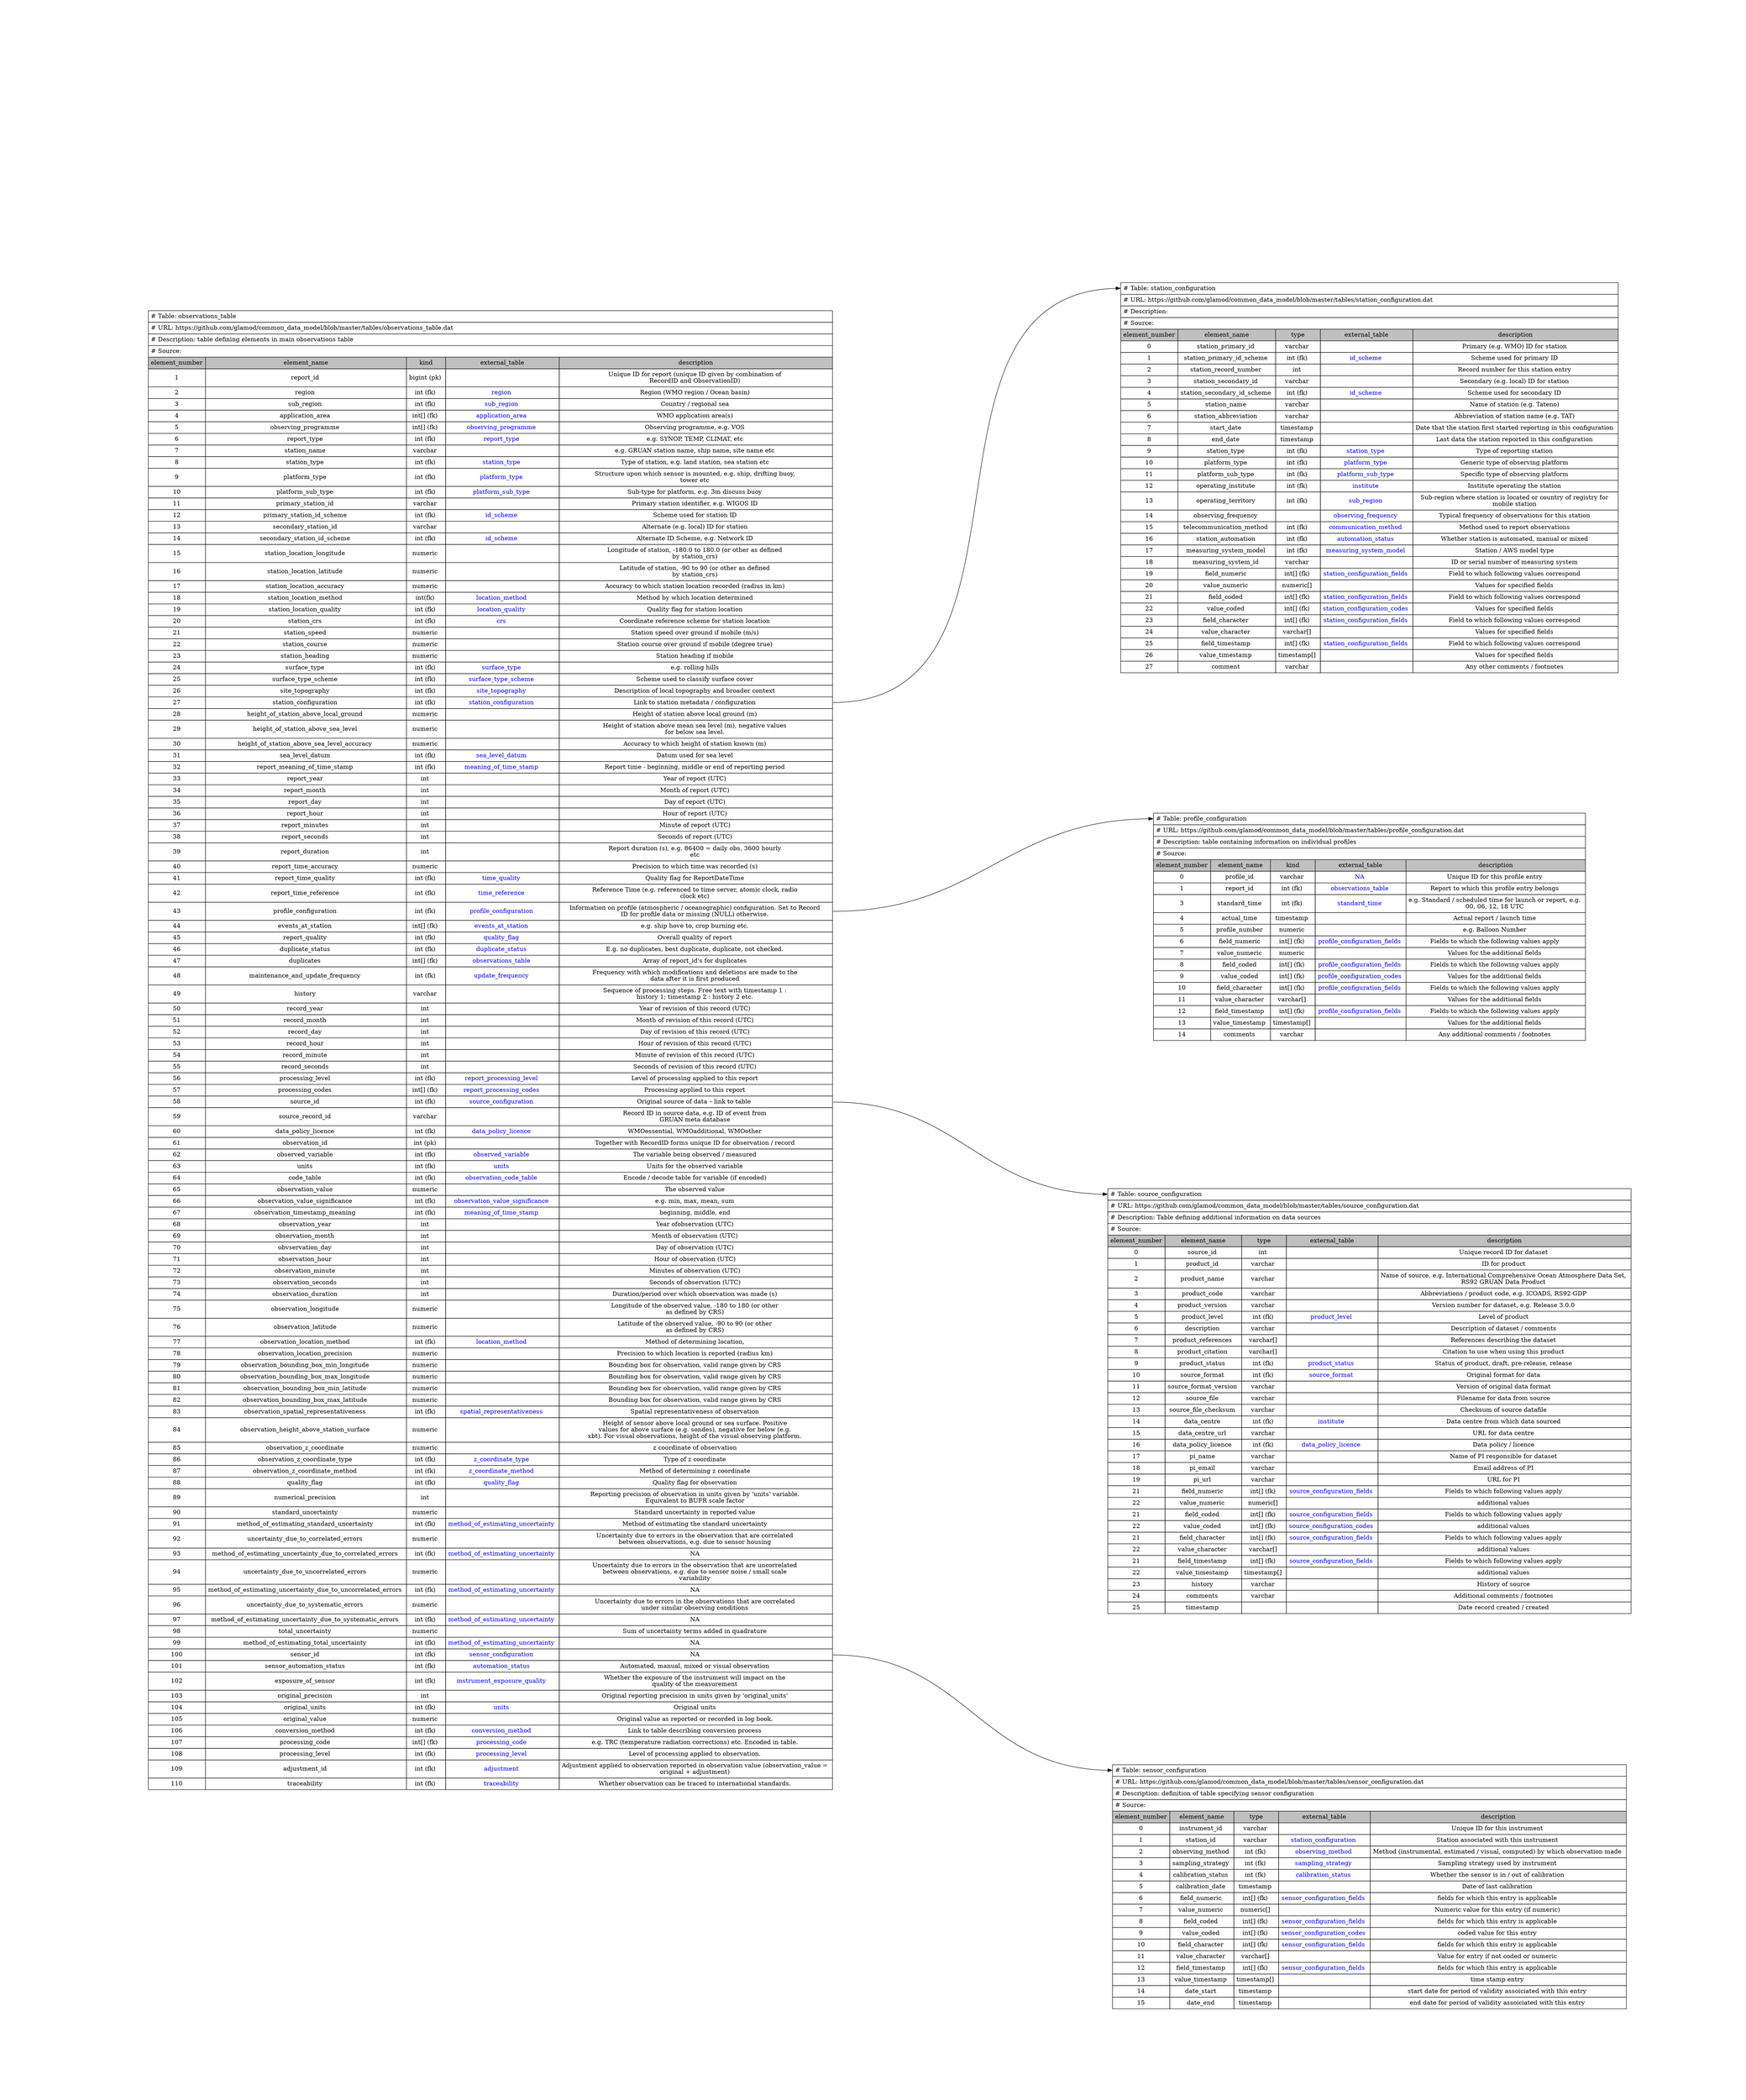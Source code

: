 digraph cdm {
    node [color=white]
    rankdir=LR;
    observations_table [label=<<TABLE BORDER="0" CELLBORDER="1" CELLSPACING="0" CELLPADDING="5" COLOR="BLACK">
    <TR><TD COLSPAN="5" ALIGN="left" PORT="head"># Table: observations_table</TD></TR>
    <TR><TD COLSPAN="5" ALIGN="left"># URL: https://github.com/glamod/common_data_model/blob/master/tables/observations_table.dat</TD></TR>
    <TR><TD ALIGN="left" COLSPAN="5"># Description: table defining elements in main observations table				</TD></TR>
    <TR><TD ALIGN="left" COLSPAN="5"># Source:				</TD></TR>
    <TR><TD BGCOLOR="GRAY">element_number</TD><TD BGCOLOR="GRAY">element_name</TD><TD BGCOLOR="GRAY">kind</TD><TD BGCOLOR="GRAY">external_table</TD><TD BGCOLOR="GRAY">description</TD></TR>
    <TR><TD PORT="report_idL">1</TD><TD>report_id </TD><TD>bigint (pk) </TD><TD></TD><TD PORT="report_idR">Unique ID for report (unique ID given by combination of <BR/>RecordID and ObservationID) </TD></TR>
    <TR><TD PORT="regionL">2</TD><TD>region </TD><TD>int (fk) </TD><TD HREF="https://github.com/glamod/common_data_model/blob/master/tables/region.dat"><FONT color="blue">region </FONT></TD><TD PORT="regionR">Region (WMO region / Ocean basin) </TD></TR>
    <TR><TD PORT="sub_regionL">3</TD><TD>sub_region </TD><TD>int (fk) </TD><TD HREF="https://github.com/glamod/common_data_model/blob/master/tables/sub_region.dat"><FONT color="blue">sub_region </FONT></TD><TD PORT="sub_regionR">Country / regional sea </TD></TR>
    <TR><TD PORT="application_areaL">4</TD><TD>application_area </TD><TD>int[] (fk) </TD><TD HREF="https://github.com/glamod/common_data_model/blob/master/tables/application_area.dat"><FONT color="blue">application_area </FONT></TD><TD PORT="application_areaR">WMO application area(s) </TD></TR>
    <TR><TD PORT="observing_programmeL">5</TD><TD>observing_programme </TD><TD>int[] (fk) </TD><TD HREF="https://github.com/glamod/common_data_model/blob/master/tables/observing_programme.dat"><FONT color="blue">observing_programme </FONT></TD><TD PORT="observing_programmeR">Observing programme, e.g. VOS </TD></TR>
    <TR><TD PORT="report_typeL">6</TD><TD>report_type </TD><TD>int (fk) </TD><TD HREF="https://github.com/glamod/common_data_model/blob/master/tables/report_type.dat"><FONT color="blue">report_type </FONT></TD><TD PORT="report_typeR">e.g. SYNOP, TEMP, CLIMAT, etc </TD></TR>
    <TR><TD PORT="station_nameL">7</TD><TD>station_name </TD><TD>varchar </TD><TD></TD><TD PORT="station_nameR">e.g. GRUAN station name, ship name, site name etc </TD></TR>
    <TR><TD PORT="station_typeL">8</TD><TD>station_type </TD><TD>int (fk) </TD><TD HREF="https://github.com/glamod/common_data_model/blob/master/tables/station_type.dat"><FONT color="blue">station_type </FONT></TD><TD PORT="station_typeR">Type of station, e.g. land station, sea station etc </TD></TR>
    <TR><TD PORT="platform_typeL">9</TD><TD>platform_type </TD><TD>int (fk) </TD><TD HREF="https://github.com/glamod/common_data_model/blob/master/tables/platform_type.dat"><FONT color="blue">platform_type </FONT></TD><TD PORT="platform_typeR">Structure upon which sensor is mounted, e.g. ship, drifting buoy, <BR/>tower etc </TD></TR>
    <TR><TD PORT="platform_sub_typeL">10</TD><TD>platform_sub_type </TD><TD>int (fk) </TD><TD HREF="https://github.com/glamod/common_data_model/blob/master/tables/platform_sub_type.dat"><FONT color="blue">platform_sub_type </FONT></TD><TD PORT="platform_sub_typeR">Sub-type for platform, e.g. 3m discuss buoy </TD></TR>
    <TR><TD PORT="primary_station_idL">11</TD><TD>primary_station_id </TD><TD>varchar </TD><TD></TD><TD PORT="primary_station_idR">Primary station identifier, e.g. WIGOS ID </TD></TR>
    <TR><TD PORT="primary_station_id_schemeL">12</TD><TD>primary_station_id_scheme </TD><TD>int (fk) </TD><TD HREF="https://github.com/glamod/common_data_model/blob/master/tables/id_scheme.dat"><FONT color="blue">id_scheme </FONT></TD><TD PORT="primary_station_id_schemeR">Scheme used for station ID </TD></TR>
    <TR><TD PORT="secondary_station_idL">13</TD><TD>secondary_station_id </TD><TD>varchar </TD><TD></TD><TD PORT="secondary_station_idR">Alternate (e.g. local) ID for station </TD></TR>
    <TR><TD PORT="secondary_station_id_schemeL">14</TD><TD>secondary_station_id_scheme </TD><TD>int (fk) </TD><TD HREF="https://github.com/glamod/common_data_model/blob/master/tables/id_scheme.dat"><FONT color="blue">id_scheme </FONT></TD><TD PORT="secondary_station_id_schemeR">Alternate ID Scheme, e.g. Network ID </TD></TR>
    <TR><TD PORT="station_location_longitudeL">15</TD><TD>station_location_longitude </TD><TD>numeric </TD><TD></TD><TD PORT="station_location_longitudeR">Longitude of station, -180.0 to 180.0 (or other as defined <BR/>by station_crs) </TD></TR>
    <TR><TD PORT="station_location_latitudeL">16</TD><TD>station_location_latitude </TD><TD>numeric </TD><TD></TD><TD PORT="station_location_latitudeR">Latitude of station, -90 to 90 (or other as defined <BR/>by station_crs) </TD></TR>
    <TR><TD PORT="station_location_accuracyL">17</TD><TD>station_location_accuracy </TD><TD>numeric </TD><TD></TD><TD PORT="station_location_accuracyR">Accuracy to which station location recorded (radius in km) </TD></TR>
    <TR><TD PORT="station_location_methodL">18</TD><TD>station_location_method </TD><TD>int(fk) </TD><TD HREF="https://github.com/glamod/common_data_model/blob/master/tables/location_method.dat"><FONT color="blue">location_method </FONT></TD><TD PORT="station_location_methodR">Method by which location determined </TD></TR>
    <TR><TD PORT="station_location_qualityL">19</TD><TD>station_location_quality </TD><TD>int (fk) </TD><TD HREF="https://github.com/glamod/common_data_model/blob/master/tables/location_quality.dat"><FONT color="blue">location_quality </FONT></TD><TD PORT="station_location_qualityR">Quality flag for station location </TD></TR>
    <TR><TD PORT="station_crsL">20</TD><TD>station_crs </TD><TD>int (fk) </TD><TD HREF="https://github.com/glamod/common_data_model/blob/master/tables/crs.dat"><FONT color="blue">crs </FONT></TD><TD PORT="station_crsR">Coordinate reference scheme for station location </TD></TR>
    <TR><TD PORT="station_speedL">21</TD><TD>station_speed </TD><TD>numeric </TD><TD></TD><TD PORT="station_speedR">Station speed over ground if mobile (m/s) </TD></TR>
    <TR><TD PORT="station_courseL">22</TD><TD>station_course </TD><TD>numeric </TD><TD></TD><TD PORT="station_courseR">Station course over ground if mobile (degree true) </TD></TR>
    <TR><TD PORT="station_headingL">23</TD><TD>station_heading </TD><TD>numeric </TD><TD></TD><TD PORT="station_headingR">Station heading if mobile </TD></TR>
    <TR><TD PORT="surface_typeL">24</TD><TD>surface_type </TD><TD>int (fk) </TD><TD HREF="https://github.com/glamod/common_data_model/blob/master/tables/surface_type.dat"><FONT color="blue">surface_type </FONT></TD><TD PORT="surface_typeR">e.g. rolling hills </TD></TR>
    <TR><TD PORT="surface_type_schemeL">25</TD><TD>surface_type_scheme </TD><TD>int (fk) </TD><TD HREF="https://github.com/glamod/common_data_model/blob/master/tables/surface_type_scheme.dat"><FONT color="blue">surface_type_scheme </FONT></TD><TD PORT="surface_type_schemeR">Scheme used to classify surface cover </TD></TR>
    <TR><TD PORT="site_topographyL">26</TD><TD>site_topography </TD><TD>int (fk) </TD><TD HREF="https://github.com/glamod/common_data_model/blob/master/tables/site_topography.dat"><FONT color="blue">site_topography </FONT></TD><TD PORT="site_topographyR">Description of local topography and broader context </TD></TR>
    <TR><TD PORT="station_configurationL">27</TD><TD>station_configuration </TD><TD>int (fk) </TD><TD HREF="https://github.com/glamod/common_data_model/blob/master/tables/station_configuration.dat"><FONT color="blue">station_configuration </FONT></TD><TD PORT="station_configurationR">Link to station metadata / configuration </TD></TR>
    <TR><TD PORT="height_of_station_above_local_groundL">28</TD><TD>height_of_station_above_local_ground </TD><TD>numeric </TD><TD></TD><TD PORT="height_of_station_above_local_groundR">Height of station above local ground (m) </TD></TR>
    <TR><TD PORT="height_of_station_above_sea_levelL">29</TD><TD>height_of_station_above_sea_level </TD><TD>numeric </TD><TD></TD><TD PORT="height_of_station_above_sea_levelR">Height of station above mean sea level (m), negative values <BR/>for below sea level. </TD></TR>
    <TR><TD PORT="height_of_station_above_sea_level_accuracyL">30</TD><TD>height_of_station_above_sea_level_accuracy </TD><TD>numeric </TD><TD></TD><TD PORT="height_of_station_above_sea_level_accuracyR">Accuracy to which height of station known (m) </TD></TR>
    <TR><TD PORT="sea_level_datumL">31</TD><TD>sea_level_datum </TD><TD>int (fk) </TD><TD HREF="https://github.com/glamod/common_data_model/blob/master/tables/sea_level_datum.dat"><FONT color="blue">sea_level_datum </FONT></TD><TD PORT="sea_level_datumR">Datum used for sea level </TD></TR>
    <TR><TD PORT="report_meaning_of_time_stampL">32</TD><TD>report_meaning_of_time_stamp </TD><TD>int (fk) </TD><TD HREF="https://github.com/glamod/common_data_model/blob/master/tables/meaning_of_time_stamp.dat"><FONT color="blue">meaning_of_time_stamp </FONT></TD><TD PORT="report_meaning_of_time_stampR">Report time - beginning, middle or end of reporting period <BR/></TD></TR>
    <TR><TD PORT="report_yearL">33</TD><TD>report_year </TD><TD>int </TD><TD></TD><TD PORT="report_yearR">Year of report (UTC) </TD></TR>
    <TR><TD PORT="report_monthL">34</TD><TD>report_month </TD><TD>int </TD><TD></TD><TD PORT="report_monthR">Month of report (UTC) </TD></TR>
    <TR><TD PORT="report_dayL">35</TD><TD>report_day </TD><TD>int </TD><TD></TD><TD PORT="report_dayR">Day of report (UTC) </TD></TR>
    <TR><TD PORT="report_hourL">36</TD><TD>report_hour </TD><TD>int </TD><TD></TD><TD PORT="report_hourR">Hour of report (UTC) </TD></TR>
    <TR><TD PORT="report_minutesL">37</TD><TD>report_minutes </TD><TD>int </TD><TD></TD><TD PORT="report_minutesR">Minute of report (UTC) </TD></TR>
    <TR><TD PORT="report_secondsL">38</TD><TD>report_seconds </TD><TD>int </TD><TD></TD><TD PORT="report_secondsR">Seconds of report (UTC) </TD></TR>
    <TR><TD PORT="report_durationL">39</TD><TD>report_duration </TD><TD>int </TD><TD></TD><TD PORT="report_durationR">Report duration (s), e.g. 86400 = daily obs, 3600 hourly <BR/>etc </TD></TR>
    <TR><TD PORT="report_time_accuracyL">40</TD><TD>report_time_accuracy </TD><TD>numeric </TD><TD></TD><TD PORT="report_time_accuracyR">Precision to which time was recorded (s) </TD></TR>
    <TR><TD PORT="report_time_qualityL">41</TD><TD>report_time_quality </TD><TD>int (fk) </TD><TD HREF="https://github.com/glamod/common_data_model/blob/master/tables/time_quality.dat"><FONT color="blue">time_quality </FONT></TD><TD PORT="report_time_qualityR">Quality flag for ReportDateTime </TD></TR>
    <TR><TD PORT="report_time_referenceL">42</TD><TD>report_time_reference </TD><TD>int (fk) </TD><TD HREF="https://github.com/glamod/common_data_model/blob/master/tables/time_reference.dat"><FONT color="blue">time_reference </FONT></TD><TD PORT="report_time_referenceR">Reference Time (e.g. referenced to time server, atomic clock, radio <BR/>clock etc) </TD></TR>
    <TR><TD PORT="profile_configurationL">43</TD><TD>profile_configuration </TD><TD>int (fk) </TD><TD HREF="https://github.com/glamod/common_data_model/blob/master/tables/profile_configuration.dat"><FONT color="blue">profile_configuration </FONT></TD><TD PORT="profile_configurationR">Information on profile (atmospheric / oceanographic) configuration. Set to Record <BR/>ID for profile data or missing (NULL) otherwise. </TD></TR>
    <TR><TD PORT="events_at_stationL">44</TD><TD>events_at_station </TD><TD>int[] (fk) </TD><TD HREF="https://github.com/glamod/common_data_model/blob/master/tables/events_at_station.dat"><FONT color="blue">events_at_station </FONT></TD><TD PORT="events_at_stationR">e.g. ship hove to, crop burning etc. </TD></TR>
    <TR><TD PORT="report_qualityL">45</TD><TD>report_quality </TD><TD>int (fk) </TD><TD HREF="https://github.com/glamod/common_data_model/blob/master/tables/quality_flag.dat"><FONT color="blue">quality_flag </FONT></TD><TD PORT="report_qualityR">Overall quality of report </TD></TR>
    <TR><TD PORT="duplicate_statusL">46</TD><TD>duplicate_status </TD><TD>int (fk) </TD><TD HREF="https://github.com/glamod/common_data_model/blob/master/tables/duplicate_status.dat"><FONT color="blue">duplicate_status </FONT></TD><TD PORT="duplicate_statusR">E.g. no duplicates, best duplicate, duplicate, not checked. </TD></TR>
    <TR><TD PORT="duplicatesL">47</TD><TD>duplicates </TD><TD>int[] (fk) </TD><TD HREF="https://github.com/glamod/common_data_model/blob/master/tables/observations_table.dat"><FONT color="blue">observations_table </FONT></TD><TD PORT="duplicatesR">Array of report_id's for duplicates </TD></TR>
    <TR><TD PORT="maintenance_and_update_frequencyL">48</TD><TD>maintenance_and_update_frequency </TD><TD>int (fk) </TD><TD HREF="https://github.com/glamod/common_data_model/blob/master/tables/update_frequency.dat"><FONT color="blue">update_frequency </FONT></TD><TD PORT="maintenance_and_update_frequencyR">Frequency with which modifications and deletions are made to the <BR/>data after it is first produced </TD></TR>
    <TR><TD PORT="historyL">49</TD><TD>history </TD><TD>varchar </TD><TD></TD><TD PORT="historyR">Sequence of processing steps. Free text with timestamp 1 : <BR/>history 1; timestamp 2 : history 2 etc. </TD></TR>
    <TR><TD PORT="record_yearL">50</TD><TD>record_year </TD><TD>int </TD><TD></TD><TD PORT="record_yearR">Year of revision of this record (UTC) </TD></TR>
    <TR><TD PORT="record_monthL">51</TD><TD>record_month </TD><TD>int </TD><TD></TD><TD PORT="record_monthR">Month of revision of this record (UTC) </TD></TR>
    <TR><TD PORT="record_dayL">52</TD><TD>record_day </TD><TD>int </TD><TD></TD><TD PORT="record_dayR">Day of revision of this record (UTC) </TD></TR>
    <TR><TD PORT="record_hourL">53</TD><TD>record_hour </TD><TD>int </TD><TD></TD><TD PORT="record_hourR">Hour of revision of this record (UTC) </TD></TR>
    <TR><TD PORT="record_minuteL">54</TD><TD>record_minute </TD><TD>int </TD><TD></TD><TD PORT="record_minuteR">Minute of revision of this record (UTC) </TD></TR>
    <TR><TD PORT="record_secondsL">55</TD><TD>record_seconds </TD><TD>int </TD><TD></TD><TD PORT="record_secondsR">Seconds of revision of this record (UTC) </TD></TR>
    <TR><TD PORT="processing_levelL">56</TD><TD>processing_level </TD><TD>int (fk) </TD><TD HREF="https://github.com/glamod/common_data_model/blob/master/tables/report_processing_level.dat"><FONT color="blue">report_processing_level </FONT></TD><TD PORT="processing_levelR">Level of processing applied to this report </TD></TR>
    <TR><TD PORT="processing_codesL">57</TD><TD>processing_codes </TD><TD>int[] (fk) </TD><TD HREF="https://github.com/glamod/common_data_model/blob/master/tables/report_processing_codes.dat"><FONT color="blue">report_processing_codes </FONT></TD><TD PORT="processing_codesR">Processing applied to this report </TD></TR>
    <TR><TD PORT="source_idL">58</TD><TD>source_id </TD><TD>int (fk) </TD><TD HREF="https://github.com/glamod/common_data_model/blob/master/tables/source_configuration.dat"><FONT color="blue">source_configuration </FONT></TD><TD PORT="source_idR">Original source of data – link to table  </TD></TR>
    <TR><TD PORT="source_record_idL">59</TD><TD>source_record_id </TD><TD>varchar </TD><TD></TD><TD PORT="source_record_idR">Record ID in source data, e.g. ID of event from <BR/>GRUAN meta database </TD></TR>
    <TR><TD PORT="data_policy_licenceL">60</TD><TD>data_policy_licence </TD><TD>int (fk) </TD><TD HREF="https://github.com/glamod/common_data_model/blob/master/tables/data_policy_licence.dat"><FONT color="blue">data_policy_licence </FONT></TD><TD PORT="data_policy_licenceR">WMOessential, WMOadditional, WMOother </TD></TR>
    <TR><TD PORT="observation_idL">61</TD><TD>observation_id </TD><TD>int (pk) </TD><TD></TD><TD PORT="observation_idR">Together with RecordID forms unique ID for observation / record <BR/></TD></TR>
    <TR><TD PORT="observed_variableL">62</TD><TD>observed_variable </TD><TD>int (fk) </TD><TD HREF="https://github.com/glamod/common_data_model/blob/master/tables/observed_variable.dat"><FONT color="blue">observed_variable </FONT></TD><TD PORT="observed_variableR">The variable being observed / measured </TD></TR>
    <TR><TD PORT="unitsL">63</TD><TD>units </TD><TD>int (fk) </TD><TD HREF="https://github.com/glamod/common_data_model/blob/master/tables/units.dat"><FONT color="blue">units </FONT></TD><TD PORT="unitsR">Units for the observed variable </TD></TR>
    <TR><TD PORT="code_tableL">64</TD><TD>code_table </TD><TD>int (fk) </TD><TD HREF="https://github.com/glamod/common_data_model/blob/master/tables/observation_code_table.dat"><FONT color="blue">observation_code_table </FONT></TD><TD PORT="code_tableR">Encode / decode table for variable (if encoded) </TD></TR>
    <TR><TD PORT="observation_valueL">65</TD><TD>observation_value </TD><TD>numeric </TD><TD></TD><TD PORT="observation_valueR">The observed value </TD></TR>
    <TR><TD PORT="observation_value_significanceL">66</TD><TD>observation_value_significance </TD><TD>int (fk) </TD><TD HREF="https://github.com/glamod/common_data_model/blob/master/tables/observation_value_significance.dat"><FONT color="blue">observation_value_significance </FONT></TD><TD PORT="observation_value_significanceR">e.g. min, max, mean, sum </TD></TR>
    <TR><TD PORT="observation_timestamp_meaningL">67</TD><TD>observation_timestamp_meaning </TD><TD>int (fk) </TD><TD HREF="https://github.com/glamod/common_data_model/blob/master/tables/meaning_of_time_stamp.dat"><FONT color="blue">meaning_of_time_stamp </FONT></TD><TD PORT="observation_timestamp_meaningR">beginning, middle, end </TD></TR>
    <TR><TD PORT="observation_yearL">68</TD><TD>observation_year </TD><TD>int </TD><TD></TD><TD PORT="observation_yearR">Year ofobservation (UTC) </TD></TR>
    <TR><TD PORT="observation_monthL">69</TD><TD>observation_month </TD><TD>int </TD><TD></TD><TD PORT="observation_monthR">Month of observation (UTC) </TD></TR>
    <TR><TD PORT="obvservation_dayL">70</TD><TD>obvservation_day </TD><TD>int </TD><TD></TD><TD PORT="obvservation_dayR">Day of observation (UTC) </TD></TR>
    <TR><TD PORT="observation_hourL">71</TD><TD>observation_hour </TD><TD>int </TD><TD></TD><TD PORT="observation_hourR">Hour of observation (UTC) </TD></TR>
    <TR><TD PORT="observation_minuteL">72</TD><TD>observation_minute </TD><TD>int </TD><TD></TD><TD PORT="observation_minuteR">Minutes of observation (UTC) </TD></TR>
    <TR><TD PORT="observation_secondsL">73</TD><TD>observation_seconds </TD><TD>int </TD><TD></TD><TD PORT="observation_secondsR">Seconds of observation (UTC) </TD></TR>
    <TR><TD PORT="observation_durationL">74</TD><TD>observation_duration </TD><TD>int </TD><TD></TD><TD PORT="observation_durationR">Duration/period over which observation was made (s) </TD></TR>
    <TR><TD PORT="observation_longitudeL">75</TD><TD>observation_longitude </TD><TD>numeric </TD><TD></TD><TD PORT="observation_longitudeR">Longitude of the observed value, -180 to 180 (or other <BR/>as defined by CRS) </TD></TR>
    <TR><TD PORT="observation_latitudeL">76</TD><TD>observation_latitude </TD><TD>numeric </TD><TD></TD><TD PORT="observation_latitudeR">Latitude of the observed value, -90 to 90 (or other <BR/>as defined by CRS) </TD></TR>
    <TR><TD PORT="observation_location_methodL">77</TD><TD>observation_location_method </TD><TD>int (fk) </TD><TD HREF="https://github.com/glamod/common_data_model/blob/master/tables/location_method.dat"><FONT color="blue">location_method </FONT></TD><TD PORT="observation_location_methodR">Method of determining location, </TD></TR>
    <TR><TD PORT="observation_location_precisionL">78</TD><TD>observation_location_precision </TD><TD>numeric </TD><TD></TD><TD PORT="observation_location_precisionR">Precision to which location is reported (radius km) </TD></TR>
    <TR><TD PORT="observation_bounding_box_min_longitudeL">79</TD><TD>observation_bounding_box_min_longitude </TD><TD>numeric </TD><TD></TD><TD PORT="observation_bounding_box_min_longitudeR">Bounding box for observation, valid range given by CRS </TD></TR>
    <TR><TD PORT="observation_bounding_box_max_longitudeL">80</TD><TD>observation_bounding_box_max_longitude </TD><TD>numeric </TD><TD></TD><TD PORT="observation_bounding_box_max_longitudeR">Bounding box for observation, valid range given by CRS </TD></TR>
    <TR><TD PORT="observation_bounding_box_min_latitudeL">81</TD><TD>observation_bounding_box_min_latitude </TD><TD>numeric </TD><TD></TD><TD PORT="observation_bounding_box_min_latitudeR">Bounding box for observation, valid range given by CRS </TD></TR>
    <TR><TD PORT="observation_bounding_box_max_latitudeL">82</TD><TD>observation_bounding_box_max_latitude </TD><TD>numeric </TD><TD></TD><TD PORT="observation_bounding_box_max_latitudeR">Bounding box for observation, valid range given by CRS </TD></TR>
    <TR><TD PORT="observation_spatial_representativenessL">83</TD><TD>observation_spatial_representativeness </TD><TD>int (fk) </TD><TD HREF="https://github.com/glamod/common_data_model/blob/master/tables/spatial_representativeness.dat"><FONT color="blue">spatial_representativeness </FONT></TD><TD PORT="observation_spatial_representativenessR">Spatial representativeness of observation </TD></TR>
    <TR><TD PORT="observation_height_above_station_surfaceL">84</TD><TD>observation_height_above_station_surface </TD><TD>numeric </TD><TD></TD><TD PORT="observation_height_above_station_surfaceR">Height of sensor above local ground or sea surface. Positive <BR/>values for above surface (e.g. sondes), negative for below (e.g. <BR/>xbt). For visual observations, height of the visual observing platform. <BR/></TD></TR>
    <TR><TD PORT="observation_z_coordinateL">85</TD><TD>observation_z_coordinate </TD><TD>numeric </TD><TD></TD><TD PORT="observation_z_coordinateR">z coordinate of observation </TD></TR>
    <TR><TD PORT="observation_z_coordinate_typeL">86</TD><TD>observation_z_coordinate_type </TD><TD>int (fk) </TD><TD HREF="https://github.com/glamod/common_data_model/blob/master/tables/z_coordinate_type.dat"><FONT color="blue">z_coordinate_type </FONT></TD><TD PORT="observation_z_coordinate_typeR">Type of z coordinate </TD></TR>
    <TR><TD PORT="observation_z_coordinate_methodL">87</TD><TD>observation_z_coordinate_method </TD><TD>int (fk) </TD><TD HREF="https://github.com/glamod/common_data_model/blob/master/tables/z_coordinate_method.dat"><FONT color="blue">z_coordinate_method </FONT></TD><TD PORT="observation_z_coordinate_methodR">Method of determining z coordinate </TD></TR>
    <TR><TD PORT="quality_flagL">88</TD><TD>quality_flag </TD><TD>int (fk) </TD><TD HREF="https://github.com/glamod/common_data_model/blob/master/tables/quality_flag.dat"><FONT color="blue">quality_flag </FONT></TD><TD PORT="quality_flagR">Quality flag for observation </TD></TR>
    <TR><TD PORT="numerical_precisionL">89</TD><TD>numerical_precision </TD><TD>int </TD><TD></TD><TD PORT="numerical_precisionR">Reporting precision of observation in units given by 'units' variable. <BR/>Equivalent to BUFR scale factor </TD></TR>
    <TR><TD PORT="standard_uncertaintyL">90</TD><TD>standard_uncertainty </TD><TD>numeric </TD><TD></TD><TD PORT="standard_uncertaintyR">Standard uncertainty in reported value </TD></TR>
    <TR><TD PORT="method_of_estimating_standard_uncertaintyL">91</TD><TD>method_of_estimating_standard_uncertainty </TD><TD>int (fk) </TD><TD HREF="https://github.com/glamod/common_data_model/blob/master/tables/method_of_estimating_uncertainty.dat"><FONT color="blue">method_of_estimating_uncertainty </FONT></TD><TD PORT="method_of_estimating_standard_uncertaintyR">Method of estimating the standard uncertainty </TD></TR>
    <TR><TD PORT="uncertainty_due_to_correlated_errorsL">92</TD><TD>uncertainty_due_to_correlated_errors </TD><TD>numeric </TD><TD></TD><TD PORT="uncertainty_due_to_correlated_errorsR">Uncertainty due to errors in the observation that are correlated <BR/>between observations, e.g. due to sensor housing </TD></TR>
    <TR><TD PORT="method_of_estimating_uncertainty_due_to_correlated_errorsL">93</TD><TD>method_of_estimating_uncertainty_due_to_correlated_errors </TD><TD>int (fk) </TD><TD HREF="https://github.com/glamod/common_data_model/blob/master/tables/method_of_estimating_uncertainty.dat"><FONT color="blue">method_of_estimating_uncertainty </FONT></TD><TD PORT="method_of_estimating_uncertainty_due_to_correlated_errorsR">NA </TD></TR>
    <TR><TD PORT="uncertainty_due_to_uncorrelated_errorsL">94</TD><TD>uncertainty_due_to_uncorrelated_errors </TD><TD>numeric </TD><TD></TD><TD PORT="uncertainty_due_to_uncorrelated_errorsR">Uncertainty due to errors in the observation that are uncorrelated <BR/>between observations, e.g. due to sensor noise / small scale <BR/>variability </TD></TR>
    <TR><TD PORT="method_of_estimating_uncertainty_due_to_uncorrelated_errorsL">95</TD><TD>method_of_estimating_uncertainty_due_to_uncorrelated_errors </TD><TD>int (fk) </TD><TD HREF="https://github.com/glamod/common_data_model/blob/master/tables/method_of_estimating_uncertainty.dat"><FONT color="blue">method_of_estimating_uncertainty </FONT></TD><TD PORT="method_of_estimating_uncertainty_due_to_uncorrelated_errorsR">NA </TD></TR>
    <TR><TD PORT="uncertainty_due_to_systematic_errorsL">96</TD><TD>uncertainty_due_to_systematic_errors </TD><TD>numeric </TD><TD></TD><TD PORT="uncertainty_due_to_systematic_errorsR">Uncertainty due to errors in the observations that are correlated <BR/>under similar observing conditions </TD></TR>
    <TR><TD PORT="method_of_estimating_uncertainty_due_to_systematic_errorsL">97</TD><TD>method_of_estimating_uncertainty_due_to_systematic_errors </TD><TD>int (fk) </TD><TD HREF="https://github.com/glamod/common_data_model/blob/master/tables/method_of_estimating_uncertainty.dat"><FONT color="blue">method_of_estimating_uncertainty </FONT></TD><TD PORT="method_of_estimating_uncertainty_due_to_systematic_errorsR">NA </TD></TR>
    <TR><TD PORT="total_uncertaintyL">98</TD><TD>total_uncertainty </TD><TD>numeric </TD><TD></TD><TD PORT="total_uncertaintyR">Sum of uncertainty terms added in quadrature </TD></TR>
    <TR><TD PORT="method_of_estimating_total_uncertaintyL">99</TD><TD>method_of_estimating_total_uncertainty </TD><TD>int (fk) </TD><TD HREF="https://github.com/glamod/common_data_model/blob/master/tables/method_of_estimating_uncertainty.dat"><FONT color="blue">method_of_estimating_uncertainty </FONT></TD><TD PORT="method_of_estimating_total_uncertaintyR">NA </TD></TR>
    <TR><TD PORT="sensor_idL">100</TD><TD>sensor_id </TD><TD>int (fk) </TD><TD HREF="https://github.com/glamod/common_data_model/blob/master/tables/sensor_configuration.dat"><FONT color="blue">sensor_configuration </FONT></TD><TD PORT="sensor_idR">NA </TD></TR>
    <TR><TD PORT="sensor_automation_statusL">101</TD><TD>sensor_automation_status </TD><TD>int (fk) </TD><TD HREF="https://github.com/glamod/common_data_model/blob/master/tables/automation_status.dat"><FONT color="blue">automation_status </FONT></TD><TD PORT="sensor_automation_statusR">Automated, manual, mixed or visual observation </TD></TR>
    <TR><TD PORT="exposure_of_sensorL">102</TD><TD>exposure_of_sensor </TD><TD>int (fk) </TD><TD HREF="https://github.com/glamod/common_data_model/blob/master/tables/instrument_exposure_quality.dat"><FONT color="blue">instrument_exposure_quality </FONT></TD><TD PORT="exposure_of_sensorR">Whether the exposure of the instrument will impact on the <BR/>quality of the measurement </TD></TR>
    <TR><TD PORT="original_precisionL">103</TD><TD>original_precision </TD><TD>int </TD><TD></TD><TD PORT="original_precisionR">Original reporting precision in units given by 'original_units' </TD></TR>
    <TR><TD PORT="original_unitsL">104</TD><TD>original_units </TD><TD>int (fk) </TD><TD HREF="https://github.com/glamod/common_data_model/blob/master/tables/units.dat"><FONT color="blue">units </FONT></TD><TD PORT="original_unitsR">Original units </TD></TR>
    <TR><TD PORT="original_valueL">105</TD><TD>original_value </TD><TD>numeric </TD><TD></TD><TD PORT="original_valueR">Original value as reported or recorded in log book. </TD></TR>
    <TR><TD PORT="conversion_methodL">106</TD><TD>conversion_method </TD><TD>int (fk) </TD><TD HREF="https://github.com/glamod/common_data_model/blob/master/tables/conversion_method.dat"><FONT color="blue">conversion_method </FONT></TD><TD PORT="conversion_methodR">Link to table describing conversion process </TD></TR>
    <TR><TD PORT="processing_codeL">107</TD><TD>processing_code </TD><TD>int[] (fk) </TD><TD HREF="https://github.com/glamod/common_data_model/blob/master/tables/processing_code.dat"><FONT color="blue">processing_code </FONT></TD><TD PORT="processing_codeR">e.g. TRC (temperature radiation corrections) etc. Encoded in table. </TD></TR>
    <TR><TD PORT="processing_levelL">108</TD><TD>processing_level </TD><TD>int (fk) </TD><TD HREF="https://github.com/glamod/common_data_model/blob/master/tables/processing_level.dat"><FONT color="blue">processing_level </FONT></TD><TD PORT="processing_levelR">Level of processing applied to observation. </TD></TR>
    <TR><TD PORT="adjustment_idL">109</TD><TD>adjustment_id </TD><TD>int (fk) </TD><TD HREF="https://github.com/glamod/common_data_model/blob/master/tables/adjustment.dat"><FONT color="blue">adjustment </FONT></TD><TD PORT="adjustment_idR">Adjustment applied to observation reported in observation value (observation_value = <BR/>original + adjustment) </TD></TR>
    <TR><TD PORT="traceabilityL">110</TD><TD>traceability </TD><TD>int (fk) </TD><TD HREF="https://github.com/glamod/common_data_model/blob/master/tables/traceability.dat"><FONT color="blue">traceability </FONT></TD><TD PORT="traceabilityR">Whether observation can be traced to international standards. </TD></TR>
    </TABLE>>];
    sensor_configuration [label=<<TABLE BORDER="0" CELLBORDER="1" CELLSPACING="0" CELLPADDING="5" COLOR="BLACK">
    <TR><TD COLSPAN="5" ALIGN="left" PORT="head"># Table: sensor_configuration</TD></TR>
    <TR><TD COLSPAN="5" ALIGN="left"># URL: https://github.com/glamod/common_data_model/blob/master/tables/sensor_configuration.dat</TD></TR>
    <TR><TD ALIGN="left" COLSPAN="5"># Description: definition of table specifying sensor configuration</TD></TR>
    <TR><TD ALIGN="left" COLSPAN="5"># Source:</TD></TR>
    <TR><TD BGCOLOR="GRAY">element_number</TD><TD BGCOLOR="GRAY">element_name</TD><TD BGCOLOR="GRAY">type</TD><TD BGCOLOR="GRAY">external_table</TD><TD BGCOLOR="GRAY">description</TD></TR>
    <TR><TD PORT="instrument_idL">0</TD><TD>instrument_id </TD><TD>varchar </TD><TD></TD><TD PORT="instrument_idR">Unique ID for this instrument </TD></TR>
    <TR><TD PORT="station_idL">1</TD><TD>station_id </TD><TD>varchar </TD><TD HREF="https://github.com/glamod/common_data_model/blob/master/tables/station_configuration.dat"><FONT color="blue">station_configuration </FONT></TD><TD PORT="station_idR">Station associated with this instrument </TD></TR>
    <TR><TD PORT="observing_methodL">2</TD><TD>observing_method </TD><TD>int (fk) </TD><TD HREF="https://github.com/glamod/common_data_model/blob/master/tables/observing_method.dat"><FONT color="blue">observing_method </FONT></TD><TD PORT="observing_methodR">Method (instrumental, estimated / visual, computed) by which observation made <BR/></TD></TR>
    <TR><TD PORT="sampling_strategyL">3</TD><TD>sampling_strategy </TD><TD>int (fk) </TD><TD HREF="https://github.com/glamod/common_data_model/blob/master/tables/sampling_strategy.dat"><FONT color="blue">sampling_strategy </FONT></TD><TD PORT="sampling_strategyR">Sampling strategy used by instrument </TD></TR>
    <TR><TD PORT="calibration_statusL">4</TD><TD>calibration_status </TD><TD>int (fk) </TD><TD HREF="https://github.com/glamod/common_data_model/blob/master/tables/calibration_status.dat"><FONT color="blue">calibration_status </FONT></TD><TD PORT="calibration_statusR">Whether the sensor is in / out of calibration </TD></TR>
    <TR><TD PORT="calibration_dateL">5</TD><TD>calibration_date </TD><TD>timestamp </TD><TD></TD><TD PORT="calibration_dateR">Date of last calibration </TD></TR>
    <TR><TD PORT="field_numericL">6</TD><TD>field_numeric </TD><TD>int[] (fk) </TD><TD HREF="https://github.com/glamod/common_data_model/blob/master/tables/sensor_configuration_fields.dat"><FONT color="blue">sensor_configuration_fields </FONT></TD><TD PORT="field_numericR">fields for which this entry is applicable </TD></TR>
    <TR><TD PORT="value_numericL">7</TD><TD>value_numeric </TD><TD>numeric[] </TD><TD></TD><TD PORT="value_numericR">Numeric value for this entry (if numeric) </TD></TR>
    <TR><TD PORT="field_codedL">8</TD><TD>field_coded </TD><TD>int[] (fk) </TD><TD HREF="https://github.com/glamod/common_data_model/blob/master/tables/sensor_configuration_fields.dat"><FONT color="blue">sensor_configuration_fields </FONT></TD><TD PORT="field_codedR">fields for which this entry is applicable </TD></TR>
    <TR><TD PORT="value_codedL">9</TD><TD>value_coded </TD><TD>int[] (fk) </TD><TD HREF="https://github.com/glamod/common_data_model/blob/master/tables/sensor_configuration_codes.dat"><FONT color="blue">sensor_configuration_codes </FONT></TD><TD PORT="value_codedR">coded value for this entry </TD></TR>
    <TR><TD PORT="field_characterL">10</TD><TD>field_character </TD><TD>int[] (fk) </TD><TD HREF="https://github.com/glamod/common_data_model/blob/master/tables/sensor_configuration_fields.dat"><FONT color="blue">sensor_configuration_fields </FONT></TD><TD PORT="field_characterR">fields for which this entry is applicable </TD></TR>
    <TR><TD PORT="value_characterL">11</TD><TD>value_character </TD><TD>varchar[] </TD><TD></TD><TD PORT="value_characterR">Value for entry if not coded or numeric </TD></TR>
    <TR><TD PORT="field_timestampL">12</TD><TD>field_timestamp </TD><TD>int[] (fk) </TD><TD HREF="https://github.com/glamod/common_data_model/blob/master/tables/sensor_configuration_fields.dat"><FONT color="blue">sensor_configuration_fields </FONT></TD><TD PORT="field_timestampR">fields for which this entry is applicable </TD></TR>
    <TR><TD PORT="value_timestampL">13</TD><TD>value_timestamp </TD><TD>timestamp[] </TD><TD></TD><TD PORT="value_timestampR">time stamp entry </TD></TR>
    <TR><TD PORT="date_startL">14</TD><TD>date_start </TD><TD>timestamp </TD><TD></TD><TD PORT="date_startR">start date for period of validity assoiciated with this entry <BR/></TD></TR>
    <TR><TD PORT="date_endL">15</TD><TD>date_end </TD><TD>timestamp </TD><TD></TD><TD PORT="date_endR">end date for period of validity assoiciated with this entry <BR/></TD></TR>
    </TABLE>>];
    source_configuration [label=<<TABLE BORDER="0" CELLBORDER="1" CELLSPACING="0" CELLPADDING="5" COLOR="BLACK">
    <TR><TD COLSPAN="5" ALIGN="left" PORT="head"># Table: source_configuration</TD></TR>
    <TR><TD COLSPAN="5" ALIGN="left"># URL: https://github.com/glamod/common_data_model/blob/master/tables/source_configuration.dat</TD></TR>
    <TR><TD ALIGN="left" COLSPAN="5"># Description: Table defining additional information on data sources				</TD></TR>
    <TR><TD ALIGN="left" COLSPAN="5"># Source:				</TD></TR>
    <TR><TD BGCOLOR="GRAY">element_number</TD><TD BGCOLOR="GRAY">element_name</TD><TD BGCOLOR="GRAY">type</TD><TD BGCOLOR="GRAY">external_table</TD><TD BGCOLOR="GRAY">description</TD></TR>
    <TR><TD PORT="source_idL">0</TD><TD>source_id </TD><TD>int </TD><TD></TD><TD PORT="source_idR">Unique record ID for dataset </TD></TR>
    <TR><TD PORT="product_idL">1</TD><TD>product_id </TD><TD>varchar </TD><TD></TD><TD PORT="product_idR">ID for product </TD></TR>
    <TR><TD PORT="product_nameL">2</TD><TD>product_name </TD><TD>varchar </TD><TD></TD><TD PORT="product_nameR">Name of source, e.g. International Comprehensive Ocean Atmosphere Data Set, <BR/>RS92 GRUAN Data Product </TD></TR>
    <TR><TD PORT="product_codeL">3</TD><TD>product_code </TD><TD>varchar </TD><TD></TD><TD PORT="product_codeR">Abbreviations / product code, e.g. ICOADS, RS92-GDP </TD></TR>
    <TR><TD PORT="product_versionL">4</TD><TD>product_version </TD><TD>varchar </TD><TD></TD><TD PORT="product_versionR">Version number for dataset, e.g. Release 3.0.0 </TD></TR>
    <TR><TD PORT="product_levelL">5</TD><TD>product_level </TD><TD>int (fk) </TD><TD HREF="https://github.com/glamod/common_data_model/blob/master/tables/product_level.dat"><FONT color="blue">product_level </FONT></TD><TD PORT="product_levelR">Level of product </TD></TR>
    <TR><TD PORT="description L">6</TD><TD>description </TD><TD>varchar </TD><TD></TD><TD PORT="description R">Description of dataset / comments </TD></TR>
    <TR><TD PORT="product_referencesL">7</TD><TD>product_references </TD><TD>varchar[] </TD><TD></TD><TD PORT="product_referencesR">References describing the dataset </TD></TR>
    <TR><TD PORT="product_citationL">8</TD><TD>product_citation </TD><TD>varchar[] </TD><TD></TD><TD PORT="product_citationR">Citation to use when using this product </TD></TR>
    <TR><TD PORT="product_statusL">9</TD><TD>product_status </TD><TD>int (fk) </TD><TD HREF="https://github.com/glamod/common_data_model/blob/master/tables/product_status.dat"><FONT color="blue">product_status </FONT></TD><TD PORT="product_statusR">Status of product, draft, pre-release, release </TD></TR>
    <TR><TD PORT="source_format L">10</TD><TD>source_format </TD><TD>int (fk) </TD><TD HREF="https://github.com/glamod/common_data_model/blob/master/tables/source_format.dat"><FONT color="blue">source_format </FONT></TD><TD PORT="source_format R">Original format for data </TD></TR>
    <TR><TD PORT="source_format_version L">11</TD><TD>source_format_version </TD><TD>varchar </TD><TD></TD><TD PORT="source_format_version R">Version of original data format </TD></TR>
    <TR><TD PORT="source_fileL">12</TD><TD>source_file </TD><TD>varchar </TD><TD></TD><TD PORT="source_fileR">Filename for data from source </TD></TR>
    <TR><TD PORT="source_file_checksumL">13</TD><TD>source_file_checksum </TD><TD>varchar </TD><TD></TD><TD PORT="source_file_checksumR">Checksum of source datafile </TD></TR>
    <TR><TD PORT="data_centre L">14</TD><TD>data_centre </TD><TD>int (fk) </TD><TD HREF="https://github.com/glamod/common_data_model/blob/master/tables/institute.dat"><FONT color="blue">institute </FONT></TD><TD PORT="data_centre R">Data centre from which data sourced </TD></TR>
    <TR><TD PORT="data_centre_url L">15</TD><TD>data_centre_url </TD><TD>varchar </TD><TD></TD><TD PORT="data_centre_url R">URL for data centre </TD></TR>
    <TR><TD PORT="data_policy_licence L">16</TD><TD>data_policy_licence </TD><TD>int (fk) </TD><TD HREF="https://github.com/glamod/common_data_model/blob/master/tables/data_policy_licence.dat"><FONT color="blue">data_policy_licence </FONT></TD><TD PORT="data_policy_licence R">Data policy / licence </TD></TR>
    <TR><TD PORT="pi_name L">17</TD><TD>pi_name </TD><TD>varchar </TD><TD></TD><TD PORT="pi_name R">Name of PI responsible for dataset </TD></TR>
    <TR><TD PORT="pi_email L">18</TD><TD>pi_email </TD><TD>varchar </TD><TD></TD><TD PORT="pi_email R">Email address of PI </TD></TR>
    <TR><TD PORT="pi_url L">19</TD><TD>pi_url </TD><TD>varchar </TD><TD></TD><TD PORT="pi_url R">URL for PI </TD></TR>
    <TR><TD PORT="field_numericL">21</TD><TD>field_numeric </TD><TD>int[] (fk) </TD><TD HREF="https://github.com/glamod/common_data_model/blob/master/tables/source_configuration_fields.dat"><FONT color="blue">source_configuration_fields </FONT></TD><TD PORT="field_numericR">Fields to which following values apply </TD></TR>
    <TR><TD PORT="value_numericL">22</TD><TD>value_numeric </TD><TD>numeric[] </TD><TD></TD><TD PORT="value_numericR">additional values </TD></TR>
    <TR><TD PORT="field_codedL">21</TD><TD>field_coded </TD><TD>int[] (fk) </TD><TD HREF="https://github.com/glamod/common_data_model/blob/master/tables/source_configuration_fields.dat"><FONT color="blue">source_configuration_fields </FONT></TD><TD PORT="field_codedR">Fields to which following values apply </TD></TR>
    <TR><TD PORT="value_codedL">22</TD><TD>value_coded </TD><TD>int[] (fk) </TD><TD HREF="https://github.com/glamod/common_data_model/blob/master/tables/source_configuration_codes.dat"><FONT color="blue">source_configuration_codes </FONT></TD><TD PORT="value_codedR">additional values </TD></TR>
    <TR><TD PORT="field_characterL">21</TD><TD>field_character </TD><TD>int[] (fk) </TD><TD HREF="https://github.com/glamod/common_data_model/blob/master/tables/source_configuration_fields.dat"><FONT color="blue">source_configuration_fields </FONT></TD><TD PORT="field_characterR">Fields to which following values apply </TD></TR>
    <TR><TD PORT="value_characterL">22</TD><TD>value_character </TD><TD>varchar[] </TD><TD></TD><TD PORT="value_characterR">additional values </TD></TR>
    <TR><TD PORT="field_timestampL">21</TD><TD>field_timestamp </TD><TD>int[] (fk) </TD><TD HREF="https://github.com/glamod/common_data_model/blob/master/tables/source_configuration_fields.dat"><FONT color="blue">source_configuration_fields </FONT></TD><TD PORT="field_timestampR">Fields to which following values apply </TD></TR>
    <TR><TD PORT="value_timestampL">22</TD><TD>value_timestamp </TD><TD>timestamp[] </TD><TD></TD><TD PORT="value_timestampR">additional values </TD></TR>
    <TR><TD PORT="historyL">23</TD><TD>history </TD><TD>varchar </TD><TD></TD><TD PORT="historyR">History of source </TD></TR>
    <TR><TD PORT="commentsL">24</TD><TD>comments </TD><TD>varchar </TD><TD></TD><TD PORT="commentsR">Additional comments / footnotes </TD></TR>
    <TR><TD PORT="timestampL">25</TD><TD>timestamp </TD><TD></TD><TD></TD><TD PORT="timestampR">Date record created / created </TD></TR>
    </TABLE>>];
    station_configuration [label=<<TABLE BORDER="0" CELLBORDER="1" CELLSPACING="0" CELLPADDING="5" COLOR="BLACK">
    <TR><TD COLSPAN="5" ALIGN="left" PORT="head"># Table: station_configuration</TD></TR>
    <TR><TD COLSPAN="5" ALIGN="left"># URL: https://github.com/glamod/common_data_model/blob/master/tables/station_configuration.dat</TD></TR>
    <TR><TD ALIGN="left" COLSPAN="5"># Description:</TD></TR>
    <TR><TD ALIGN="left" COLSPAN="5"># Source: </TD></TR>
    <TR><TD BGCOLOR="GRAY">element_number</TD><TD BGCOLOR="GRAY">element_name</TD><TD BGCOLOR="GRAY">type</TD><TD BGCOLOR="GRAY">external_table</TD><TD BGCOLOR="GRAY">description</TD></TR>
    <TR><TD PORT="station_primary_idL">0</TD><TD>station_primary_id </TD><TD>varchar </TD><TD></TD><TD PORT="station_primary_idR">Primary (e.g. WMO) ID for station </TD></TR>
    <TR><TD PORT="station_primary_id_schemeL">1</TD><TD>station_primary_id_scheme </TD><TD>int (fk) </TD><TD HREF="https://github.com/glamod/common_data_model/blob/master/tables/id_scheme.dat"><FONT color="blue">id_scheme </FONT></TD><TD PORT="station_primary_id_schemeR">Scheme used for primary ID </TD></TR>
    <TR><TD PORT="station_record_numberL">2</TD><TD>station_record_number </TD><TD>int </TD><TD></TD><TD PORT="station_record_numberR">Record number for this station entry </TD></TR>
    <TR><TD PORT="station_secondary_idL">3</TD><TD>station_secondary_id </TD><TD>varchar </TD><TD></TD><TD PORT="station_secondary_idR">Secondary (e.g. local) ID for station </TD></TR>
    <TR><TD PORT="station_secondary_id_schemeL">4</TD><TD>station_secondary_id_scheme </TD><TD>int (fk) </TD><TD HREF="https://github.com/glamod/common_data_model/blob/master/tables/id_scheme.dat"><FONT color="blue">id_scheme </FONT></TD><TD PORT="station_secondary_id_schemeR">Scheme used for secondary ID </TD></TR>
    <TR><TD PORT="station_nameL">5</TD><TD>station_name </TD><TD>varchar </TD><TD></TD><TD PORT="station_nameR">Name of station (e.g. Tateno) </TD></TR>
    <TR><TD PORT="station_abbreviationL">6</TD><TD>station_abbreviation </TD><TD>varchar </TD><TD></TD><TD PORT="station_abbreviationR">Abbreviation of station name (e.g. TAT) </TD></TR>
    <TR><TD PORT="start_dateL">7</TD><TD>start_date </TD><TD>timestamp </TD><TD></TD><TD PORT="start_dateR">Date that the station first started reporting in this configuration <BR/></TD></TR>
    <TR><TD PORT="end_dateL">8</TD><TD>end_date </TD><TD>timestamp </TD><TD></TD><TD PORT="end_dateR">Last data the station reported in this configuration </TD></TR>
    <TR><TD PORT="station_typeL">9</TD><TD>station_type </TD><TD>int (fk) </TD><TD HREF="https://github.com/glamod/common_data_model/blob/master/tables/station_type.dat"><FONT color="blue">station_type </FONT></TD><TD PORT="station_typeR">Type of reporting station </TD></TR>
    <TR><TD PORT="platform_typeL">10</TD><TD>platform_type </TD><TD>int (fk) </TD><TD HREF="https://github.com/glamod/common_data_model/blob/master/tables/platform_type.dat"><FONT color="blue">platform_type </FONT></TD><TD PORT="platform_typeR">Generic type of observing platform </TD></TR>
    <TR><TD PORT="platform_sub_typeL">11</TD><TD>platform_sub_type </TD><TD>int (fk) </TD><TD HREF="https://github.com/glamod/common_data_model/blob/master/tables/platform_sub_type.dat"><FONT color="blue">platform_sub_type </FONT></TD><TD PORT="platform_sub_typeR">Specific type of observing platform </TD></TR>
    <TR><TD PORT="operating_instituteL">12</TD><TD>operating_institute </TD><TD>int (fk) </TD><TD HREF="https://github.com/glamod/common_data_model/blob/master/tables/institute.dat"><FONT color="blue">institute </FONT></TD><TD PORT="operating_instituteR">Institute operating the station </TD></TR>
    <TR><TD PORT="operating_territoryL">13</TD><TD>operating_territory </TD><TD>int (fk) </TD><TD HREF="https://github.com/glamod/common_data_model/blob/master/tables/sub_region.dat"><FONT color="blue">sub_region </FONT></TD><TD PORT="operating_territoryR">Sub-region where station is located or country of registry for <BR/>mobile station </TD></TR>
    <TR><TD PORT="observing_frequencyL">14</TD><TD>observing_frequency </TD><TD></TD><TD HREF="https://github.com/glamod/common_data_model/blob/master/tables/observing_frequency.dat"><FONT color="blue">observing_frequency </FONT></TD><TD PORT="observing_frequencyR">Typical frequency of observations for this station </TD></TR>
    <TR><TD PORT="telecommunication_methodL">15</TD><TD>telecommunication_method </TD><TD>int (fk) </TD><TD HREF="https://github.com/glamod/common_data_model/blob/master/tables/communication_method.dat"><FONT color="blue">communication_method </FONT></TD><TD PORT="telecommunication_methodR">Method used to report observations </TD></TR>
    <TR><TD PORT="station_automationL">16</TD><TD>station_automation </TD><TD>int (fk) </TD><TD HREF="https://github.com/glamod/common_data_model/blob/master/tables/automation_status.dat"><FONT color="blue">automation_status </FONT></TD><TD PORT="station_automationR">Whether station is automated, manual or mixed </TD></TR>
    <TR><TD PORT="measuring_system_modelL">17</TD><TD>measuring_system_model </TD><TD>int (fk) </TD><TD HREF="https://github.com/glamod/common_data_model/blob/master/tables/measuring_system_model.dat"><FONT color="blue">measuring_system_model </FONT></TD><TD PORT="measuring_system_modelR">Station / AWS model type </TD></TR>
    <TR><TD PORT="measuring_system_idL">18</TD><TD>measuring_system_id </TD><TD>varchar </TD><TD></TD><TD PORT="measuring_system_idR">ID or serial number of measuring system </TD></TR>
    <TR><TD PORT="field_numericL">19</TD><TD>field_numeric </TD><TD>int[] (fk) </TD><TD HREF="https://github.com/glamod/common_data_model/blob/master/tables/station_configuration_fields.dat"><FONT color="blue">station_configuration_fields </FONT></TD><TD PORT="field_numericR">Field to which following values correspond </TD></TR>
    <TR><TD PORT="value_numericL">20</TD><TD>value_numeric </TD><TD>numeric[] </TD><TD></TD><TD PORT="value_numericR">Values for specified fields </TD></TR>
    <TR><TD PORT="field_codedL">21</TD><TD>field_coded </TD><TD>int[] (fk) </TD><TD HREF="https://github.com/glamod/common_data_model/blob/master/tables/station_configuration_fields.dat"><FONT color="blue">station_configuration_fields </FONT></TD><TD PORT="field_codedR">Field to which following values correspond </TD></TR>
    <TR><TD PORT="value_codedL">22</TD><TD>value_coded </TD><TD>int[] (fk) </TD><TD HREF="https://github.com/glamod/common_data_model/blob/master/tables/station_configuration_codes.dat"><FONT color="blue">station_configuration_codes </FONT></TD><TD PORT="value_codedR">Values for specified fields </TD></TR>
    <TR><TD PORT="field_characterL">23</TD><TD>field_character </TD><TD>int[] (fk) </TD><TD HREF="https://github.com/glamod/common_data_model/blob/master/tables/station_configuration_fields.dat"><FONT color="blue">station_configuration_fields </FONT></TD><TD PORT="field_characterR">Field to which following values correspond </TD></TR>
    <TR><TD PORT="value_characterL">24</TD><TD>value_character </TD><TD>varchar[] </TD><TD></TD><TD PORT="value_characterR">Values for specified fields </TD></TR>
    <TR><TD PORT="field_timestampL">25</TD><TD>field_timestamp </TD><TD>int[] (fk) </TD><TD HREF="https://github.com/glamod/common_data_model/blob/master/tables/station_configuration_fields.dat"><FONT color="blue">station_configuration_fields </FONT></TD><TD PORT="field_timestampR">Field to which following values correspond </TD></TR>
    <TR><TD PORT="value_timestampL">26</TD><TD>value_timestamp </TD><TD>timestamp[] </TD><TD></TD><TD PORT="value_timestampR">Values for specified fields </TD></TR>
    <TR><TD PORT="commentL">27</TD><TD>comment </TD><TD>varchar </TD><TD></TD><TD PORT="commentR">Any other comments / footnotes </TD></TR>
    </TABLE>>];
    profile_configuration [label=<<TABLE BORDER="0" CELLBORDER="1" CELLSPACING="0" CELLPADDING="5" COLOR="BLACK">
    <TR><TD COLSPAN="5" ALIGN="left" PORT="head"># Table: profile_configuration</TD></TR>
    <TR><TD COLSPAN="5" ALIGN="left"># URL: https://github.com/glamod/common_data_model/blob/master/tables/profile_configuration.dat</TD></TR>
    <TR><TD ALIGN="left" COLSPAN="5"># Description: table containing information on individual profiles</TD></TR>
    <TR><TD ALIGN="left" COLSPAN="5"># Source:</TD></TR>
    <TR><TD BGCOLOR="GRAY">element_number</TD><TD BGCOLOR="GRAY">element_name</TD><TD BGCOLOR="GRAY">kind</TD><TD BGCOLOR="GRAY">external_table</TD><TD BGCOLOR="GRAY">description</TD></TR>
    <TR><TD PORT="profile_idL">0</TD><TD>profile_id </TD><TD>varchar </TD><TD HREF="https://github.com/glamod/common_data_model/blob/master/tables/NA.dat"><FONT color="blue">NA </FONT></TD><TD PORT="profile_idR">Unique ID for this profile entry </TD></TR>
    <TR><TD PORT="report_idL">1</TD><TD>report_id </TD><TD>int (fk) </TD><TD HREF="https://github.com/glamod/common_data_model/blob/master/tables/observations_table.dat"><FONT color="blue">observations_table </FONT></TD><TD PORT="report_idR">Report to which this profile entry belongs </TD></TR>
    <TR><TD PORT="standard_timeL">3</TD><TD>standard_time </TD><TD>int (fk) </TD><TD HREF="https://github.com/glamod/common_data_model/blob/master/tables/standard_time.dat"><FONT color="blue">standard_time </FONT></TD><TD PORT="standard_timeR">e.g. Standard / scheduled time for launch or report, e.g. <BR/>00, 06, 12, 18 UTC </TD></TR>
    <TR><TD PORT="actual_timeL">4</TD><TD>actual_time </TD><TD>timestamp </TD><TD></TD><TD PORT="actual_timeR">Actual report / launch time </TD></TR>
    <TR><TD PORT="profile_numberL">5</TD><TD>profile_number </TD><TD>numeric </TD><TD></TD><TD PORT="profile_numberR">e.g. Balloon Number </TD></TR>
    <TR><TD PORT="field_numericL">6</TD><TD>field_numeric </TD><TD>int[] (fk) </TD><TD HREF="https://github.com/glamod/common_data_model/blob/master/tables/profile_configuration_fields.dat"><FONT color="blue">profile_configuration_fields </FONT></TD><TD PORT="field_numericR">Fields to which the following values apply </TD></TR>
    <TR><TD PORT="value_numericL">7</TD><TD>value_numeric </TD><TD>numeric </TD><TD></TD><TD PORT="value_numericR">Values for the additional fields </TD></TR>
    <TR><TD PORT="field_codedL">8</TD><TD>field_coded </TD><TD>int[] (fk) </TD><TD HREF="https://github.com/glamod/common_data_model/blob/master/tables/profile_configuration_fields.dat"><FONT color="blue">profile_configuration_fields </FONT></TD><TD PORT="field_codedR">Fields to which the following values apply </TD></TR>
    <TR><TD PORT="value_codedL">9</TD><TD>value_coded </TD><TD>int[] (fk) </TD><TD HREF="https://github.com/glamod/common_data_model/blob/master/tables/profile_configuration_codes.dat"><FONT color="blue">profile_configuration_codes </FONT></TD><TD PORT="value_codedR">Values for the additional fields </TD></TR>
    <TR><TD PORT="field_characterL">10</TD><TD>field_character </TD><TD>int[] (fk) </TD><TD HREF="https://github.com/glamod/common_data_model/blob/master/tables/profile_configuration_fields.dat"><FONT color="blue">profile_configuration_fields </FONT></TD><TD PORT="field_characterR">Fields to which the following values apply </TD></TR>
    <TR><TD PORT="value_characterL">11</TD><TD>value_character </TD><TD>varchar[] </TD><TD></TD><TD PORT="value_characterR">Values for the additional fields </TD></TR>
    <TR><TD PORT="field_timestampL">12</TD><TD>field_timestamp </TD><TD>int[] (fk) </TD><TD HREF="https://github.com/glamod/common_data_model/blob/master/tables/profile_configuration_fields.dat"><FONT color="blue">profile_configuration_fields </FONT></TD><TD PORT="field_timestampR">Fields to which the following values apply </TD></TR>
    <TR><TD PORT="value_timestampL">13</TD><TD>value_timestamp </TD><TD>timestamp[] </TD><TD></TD><TD PORT="value_timestampR">Values for the additional fields </TD></TR>
    <TR><TD PORT="commentsL">14</TD><TD>comments </TD><TD>varchar </TD><TD></TD><TD PORT="commentsR">Any additional comments / footnotes </TD></TR>
    </TABLE>>];
    observations_table:profile_configurationR -> profile_configuration:head;
    observations_table:source_idR -> source_configuration:head;
    observations_table:station_configurationR -> station_configuration:head;
    observations_table:sensor_idR -> sensor_configuration:head;

}
